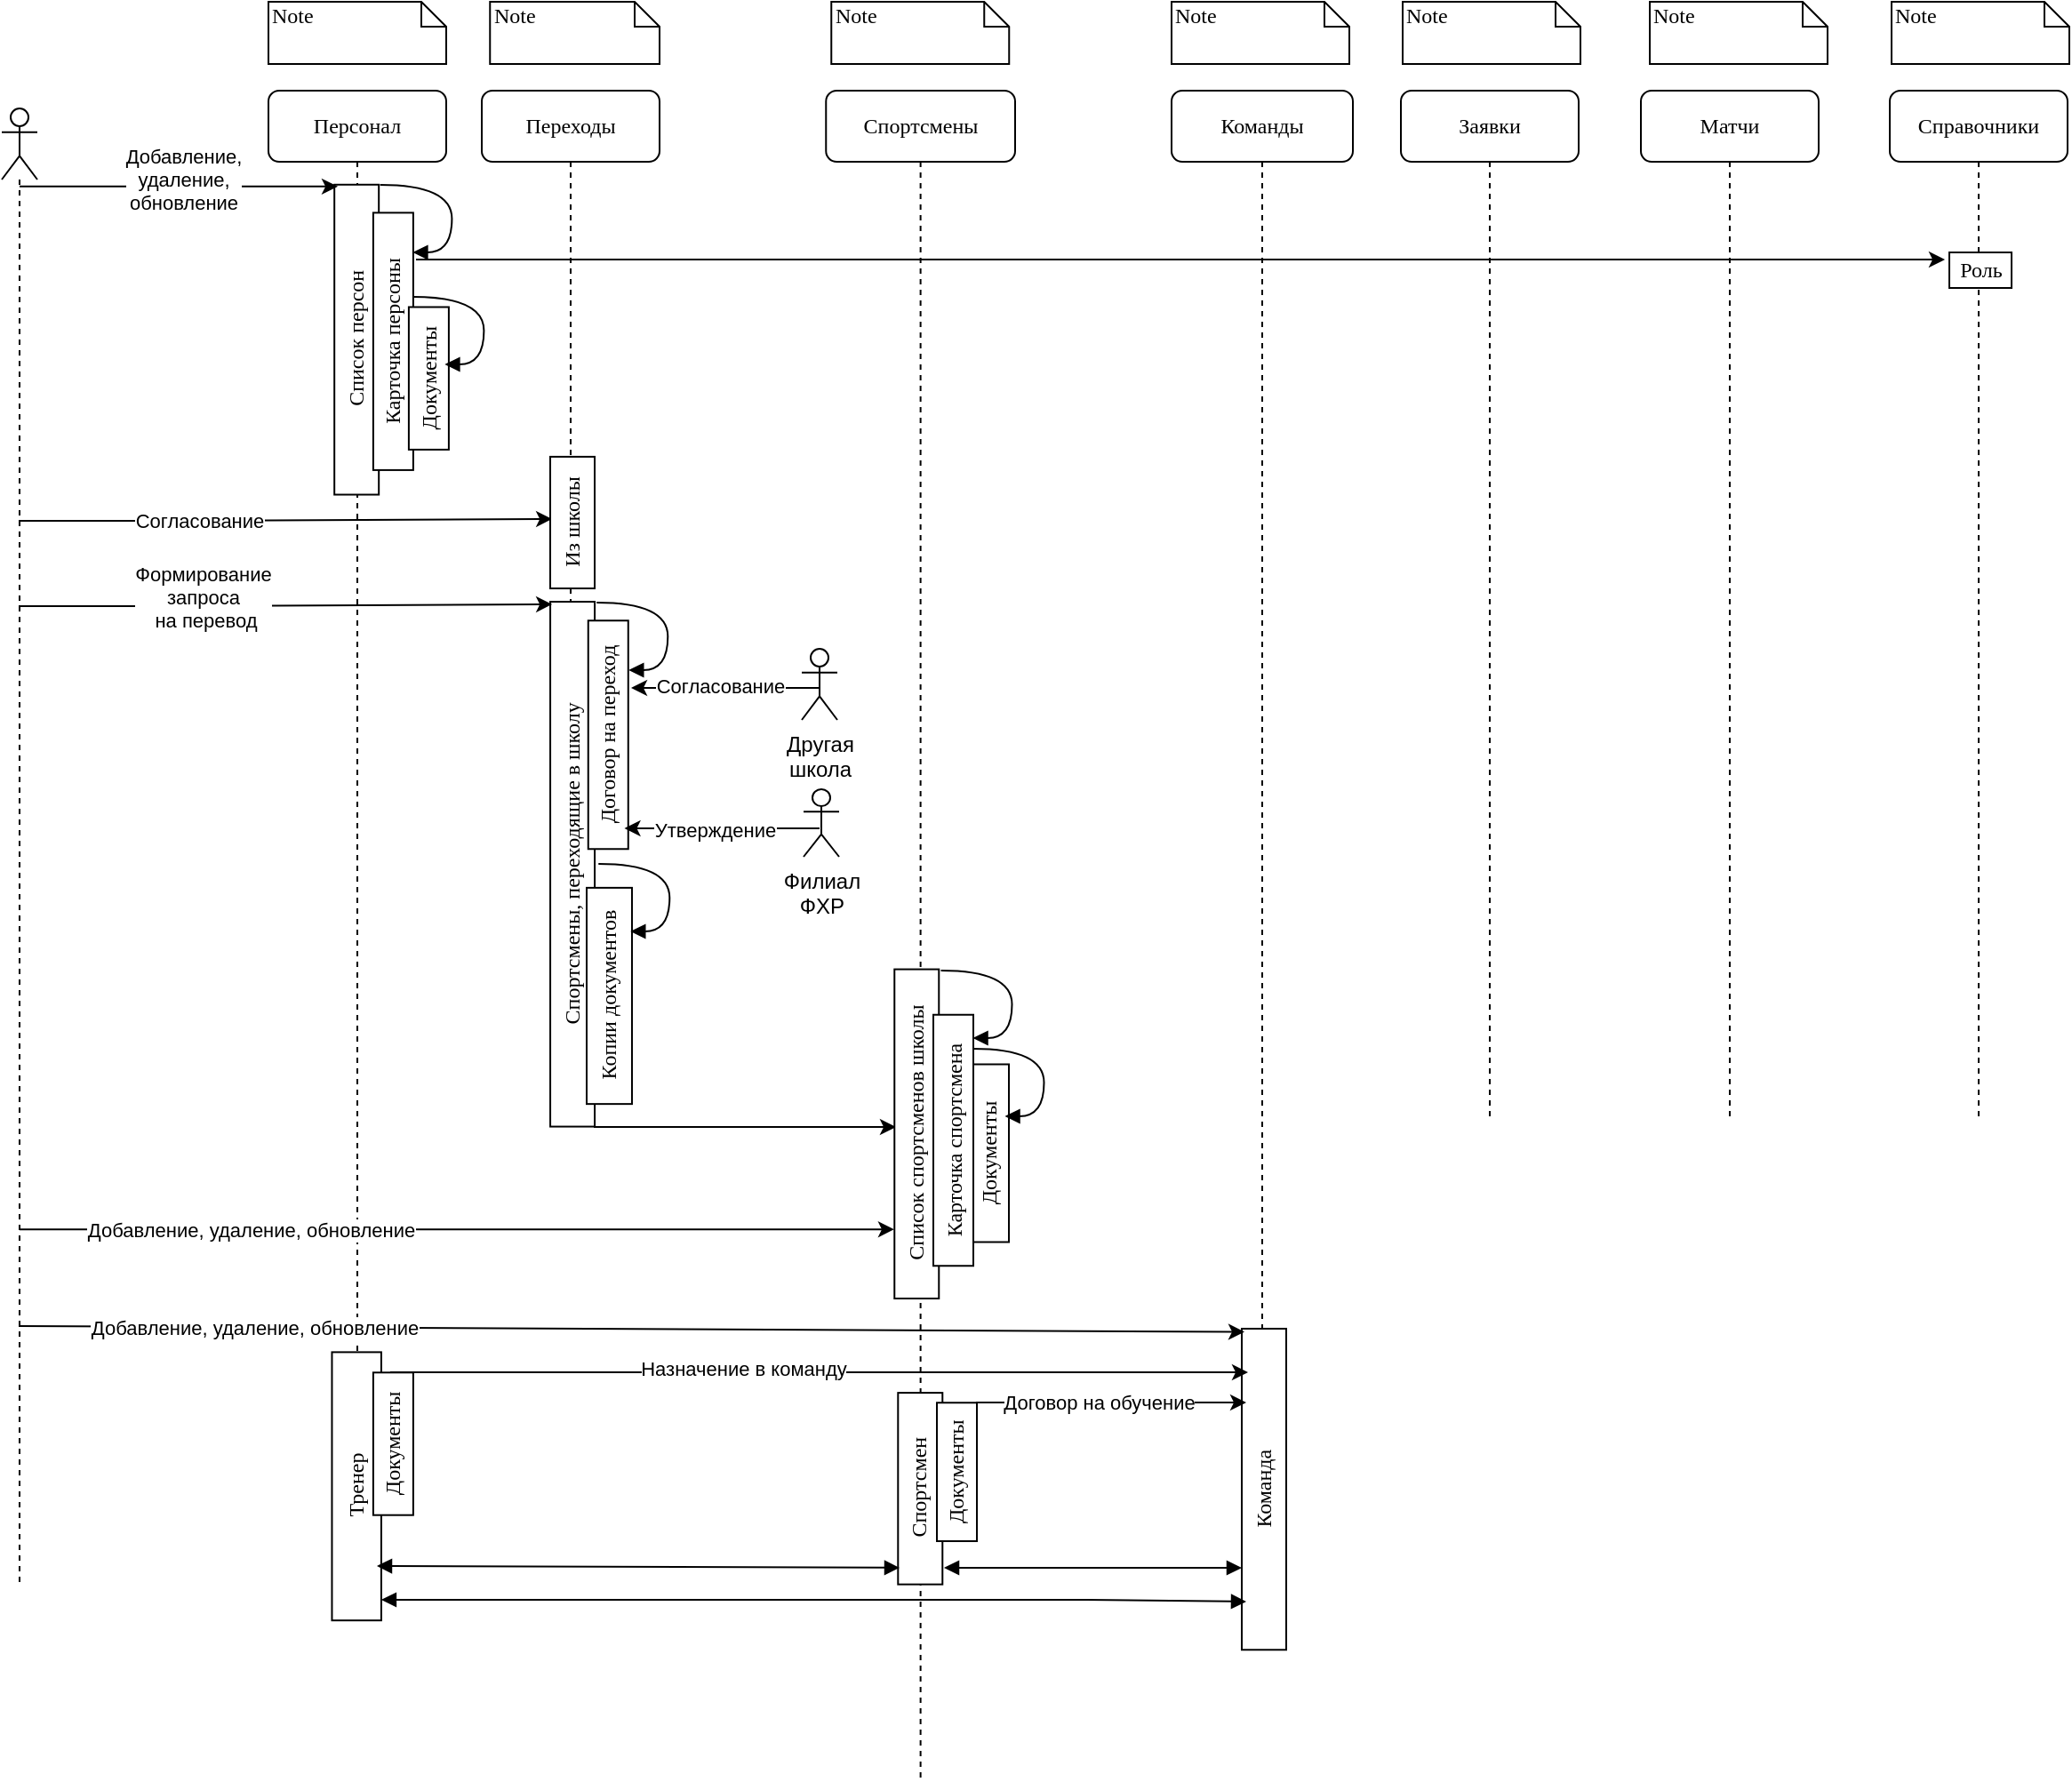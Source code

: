 <mxfile version="22.0.1" type="github">
  <diagram name="Page-1" id="13e1069c-82ec-6db2-03f1-153e76fe0fe0">
    <mxGraphModel dx="2134" dy="734" grid="1" gridSize="10" guides="1" tooltips="1" connect="1" arrows="1" fold="1" page="1" pageScale="1" pageWidth="1100" pageHeight="850" background="none" math="0" shadow="0">
      <root>
        <mxCell id="0" />
        <mxCell id="1" parent="0" />
        <mxCell id="7baba1c4bc27f4b0-4" value="Команды" style="shape=umlLifeline;perimeter=lifelinePerimeter;whiteSpace=wrap;html=1;container=1;collapsible=0;recursiveResize=0;outlineConnect=0;rounded=1;shadow=0;comic=0;labelBackgroundColor=none;strokeWidth=1;fontFamily=Verdana;fontSize=12;align=center;" parent="1" vertex="1">
          <mxGeometry x="608" y="80" width="102" height="860" as="geometry" />
        </mxCell>
        <mxCell id="7baba1c4bc27f4b0-22" value="Команда" style="html=1;points=[];perimeter=orthogonalPerimeter;rounded=0;shadow=0;comic=0;labelBackgroundColor=none;strokeWidth=1;fontFamily=Verdana;fontSize=12;align=center;direction=north;rotation=-90;" parent="7baba1c4bc27f4b0-4" vertex="1">
          <mxGeometry x="-38.32" y="774.31" width="180.65" height="25" as="geometry" />
        </mxCell>
        <mxCell id="7baba1c4bc27f4b0-5" value="Матчи" style="shape=umlLifeline;perimeter=lifelinePerimeter;whiteSpace=wrap;html=1;container=1;collapsible=0;recursiveResize=0;outlineConnect=0;rounded=1;shadow=0;comic=0;labelBackgroundColor=none;strokeWidth=1;fontFamily=Verdana;fontSize=12;align=center;" parent="1" vertex="1">
          <mxGeometry x="872" y="80" width="100" height="580" as="geometry" />
        </mxCell>
        <mxCell id="7baba1c4bc27f4b0-6" value="Справочники" style="shape=umlLifeline;perimeter=lifelinePerimeter;whiteSpace=wrap;html=1;container=1;collapsible=0;recursiveResize=0;outlineConnect=0;rounded=1;shadow=0;comic=0;labelBackgroundColor=none;strokeWidth=1;fontFamily=Verdana;fontSize=12;align=center;" parent="1" vertex="1">
          <mxGeometry x="1012" y="80" width="100" height="580" as="geometry" />
        </mxCell>
        <mxCell id="9SHDzmh_qrSMF86yC2MF-11" value="Роль" style="html=1;points=[];perimeter=orthogonalPerimeter;rounded=0;shadow=0;comic=0;labelBackgroundColor=none;strokeWidth=1;fontFamily=Verdana;fontSize=12;align=center;" vertex="1" parent="7baba1c4bc27f4b0-6">
          <mxGeometry x="33.5" y="91" width="35" height="20" as="geometry" />
        </mxCell>
        <mxCell id="7baba1c4bc27f4b0-8" value="Персонал" style="shape=umlLifeline;perimeter=lifelinePerimeter;whiteSpace=wrap;html=1;container=1;collapsible=0;recursiveResize=0;outlineConnect=0;rounded=1;shadow=0;comic=0;labelBackgroundColor=none;strokeWidth=1;fontFamily=Verdana;fontSize=12;align=center;" parent="1" vertex="1">
          <mxGeometry x="100" y="80" width="100" height="846.57" as="geometry" />
        </mxCell>
        <mxCell id="9SHDzmh_qrSMF86yC2MF-28" value="&lt;div style=&quot;direction: ltr;&quot;&gt;&lt;span style=&quot;background-color: initial;&quot;&gt;Список персон&lt;/span&gt;&lt;/div&gt;" style="html=1;points=[];perimeter=orthogonalPerimeter;rounded=0;shadow=0;comic=0;labelBackgroundColor=none;strokeWidth=1;fontFamily=Verdana;fontSize=12;align=center;direction=west;rotation=-90;" vertex="1" parent="7baba1c4bc27f4b0-8">
          <mxGeometry x="-37.6" y="127.58" width="174.38" height="25" as="geometry" />
        </mxCell>
        <mxCell id="9SHDzmh_qrSMF86yC2MF-29" value="&lt;div style=&quot;direction: ltr;&quot;&gt;&lt;span style=&quot;background-color: initial;&quot;&gt;Карточка персоны&lt;/span&gt;&lt;/div&gt;" style="html=1;points=[];perimeter=orthogonalPerimeter;rounded=0;shadow=0;comic=0;labelBackgroundColor=none;strokeWidth=1;fontFamily=Verdana;fontSize=12;align=center;direction=west;rotation=-90;" vertex="1" parent="7baba1c4bc27f4b0-8">
          <mxGeometry x="-2.19" y="129.82" width="144.76" height="22.5" as="geometry" />
        </mxCell>
        <mxCell id="9SHDzmh_qrSMF86yC2MF-30" value="&lt;div style=&quot;direction: ltr;&quot;&gt;&lt;span style=&quot;background-color: initial;&quot;&gt;Документы&lt;/span&gt;&lt;/div&gt;" style="html=1;points=[];perimeter=orthogonalPerimeter;rounded=0;shadow=0;comic=0;labelBackgroundColor=none;strokeWidth=1;fontFamily=Verdana;fontSize=12;align=center;direction=west;rotation=-90;" vertex="1" parent="7baba1c4bc27f4b0-8">
          <mxGeometry x="50.1" y="150.6" width="80.2" height="22.5" as="geometry" />
        </mxCell>
        <mxCell id="9SHDzmh_qrSMF86yC2MF-31" value="" style="html=1;verticalAlign=bottom;endArrow=block;labelBackgroundColor=none;fontFamily=Verdana;fontSize=12;elbow=vertical;edgeStyle=orthogonalEdgeStyle;curved=1;" edge="1" parent="7baba1c4bc27f4b0-8">
          <mxGeometry relative="1" as="geometry">
            <mxPoint x="62.82" y="53" as="sourcePoint" />
            <mxPoint x="81.2" y="91" as="targetPoint" />
            <Array as="points">
              <mxPoint x="103.2" y="53" />
              <mxPoint x="103.2" y="91" />
            </Array>
          </mxGeometry>
        </mxCell>
        <mxCell id="9SHDzmh_qrSMF86yC2MF-32" value="" style="html=1;verticalAlign=bottom;endArrow=block;labelBackgroundColor=none;fontFamily=Verdana;fontSize=12;elbow=vertical;edgeStyle=orthogonalEdgeStyle;curved=1;" edge="1" parent="7baba1c4bc27f4b0-8">
          <mxGeometry relative="1" as="geometry">
            <mxPoint x="81.2" y="116" as="sourcePoint" />
            <mxPoint x="99.2" y="154" as="targetPoint" />
            <Array as="points">
              <mxPoint x="121.2" y="116" />
              <mxPoint x="121.2" y="154" />
            </Array>
          </mxGeometry>
        </mxCell>
        <mxCell id="9SHDzmh_qrSMF86yC2MF-8" value="" style="endArrow=classic;html=1;rounded=0;entryX=0.258;entryY=1.18;entryDx=0;entryDy=0;entryPerimeter=0;" edge="1" parent="7baba1c4bc27f4b0-8">
          <mxGeometry width="50" height="50" relative="1" as="geometry">
            <mxPoint x="-140.5" y="242" as="sourcePoint" />
            <mxPoint x="159.58" y="240.974" as="targetPoint" />
            <Array as="points">
              <mxPoint x="-54.43" y="242" />
            </Array>
          </mxGeometry>
        </mxCell>
        <mxCell id="9SHDzmh_qrSMF86yC2MF-9" value="Согласование" style="edgeLabel;html=1;align=center;verticalAlign=middle;resizable=0;points=[];" vertex="1" connectable="0" parent="9SHDzmh_qrSMF86yC2MF-8">
          <mxGeometry x="-0.572" y="1" relative="1" as="geometry">
            <mxPoint x="37" y="1" as="offset" />
          </mxGeometry>
        </mxCell>
        <mxCell id="7baba1c4bc27f4b0-37" value="Тренер" style="html=1;points=[];perimeter=orthogonalPerimeter;rounded=0;shadow=0;comic=0;labelBackgroundColor=none;strokeWidth=1;fontFamily=Verdana;fontSize=12;align=center;rotation=-90;" parent="7baba1c4bc27f4b0-8" vertex="1">
          <mxGeometry x="-25.86" y="771.28" width="150.91" height="27.73" as="geometry" />
        </mxCell>
        <mxCell id="7baba1c4bc27f4b0-40" value="Note" style="shape=note;whiteSpace=wrap;html=1;size=14;verticalAlign=top;align=left;spacingTop=-6;rounded=0;shadow=0;comic=0;labelBackgroundColor=none;strokeWidth=1;fontFamily=Verdana;fontSize=12" parent="1" vertex="1">
          <mxGeometry x="100" y="30" width="100" height="35" as="geometry" />
        </mxCell>
        <mxCell id="7baba1c4bc27f4b0-43" value="Note" style="shape=note;whiteSpace=wrap;html=1;size=14;verticalAlign=top;align=left;spacingTop=-6;rounded=0;shadow=0;comic=0;labelBackgroundColor=none;strokeWidth=1;fontFamily=Verdana;fontSize=12" parent="1" vertex="1">
          <mxGeometry x="608" y="30" width="100" height="35" as="geometry" />
        </mxCell>
        <mxCell id="7baba1c4bc27f4b0-44" value="Note" style="shape=note;whiteSpace=wrap;html=1;size=14;verticalAlign=top;align=left;spacingTop=-6;rounded=0;shadow=0;comic=0;labelBackgroundColor=none;strokeWidth=1;fontFamily=Verdana;fontSize=12" parent="1" vertex="1">
          <mxGeometry x="877" y="30" width="100" height="35" as="geometry" />
        </mxCell>
        <mxCell id="7baba1c4bc27f4b0-45" value="Note" style="shape=note;whiteSpace=wrap;html=1;size=14;verticalAlign=top;align=left;spacingTop=-6;rounded=0;shadow=0;comic=0;labelBackgroundColor=none;strokeWidth=1;fontFamily=Verdana;fontSize=12" parent="1" vertex="1">
          <mxGeometry x="1013" y="30" width="100" height="35" as="geometry" />
        </mxCell>
        <mxCell id="9SHDzmh_qrSMF86yC2MF-10" value="" style="endArrow=classic;html=1;rounded=0;entryX=-0.071;entryY=0.2;entryDx=0;entryDy=0;entryPerimeter=0;" edge="1" parent="1" target="9SHDzmh_qrSMF86yC2MF-11">
          <mxGeometry width="50" height="50" relative="1" as="geometry">
            <mxPoint x="183" y="175" as="sourcePoint" />
            <mxPoint x="843" y="175" as="targetPoint" />
            <Array as="points">
              <mxPoint x="377" y="175" />
            </Array>
          </mxGeometry>
        </mxCell>
        <mxCell id="9SHDzmh_qrSMF86yC2MF-5" value="" style="endArrow=classic;html=1;rounded=0;entryX=0.006;entryY=0.923;entryDx=0;entryDy=0;entryPerimeter=0;" edge="1" parent="1" source="9SHDzmh_qrSMF86yC2MF-56" target="9SHDzmh_qrSMF86yC2MF-28">
          <mxGeometry width="50" height="50" relative="1" as="geometry">
            <mxPoint x="-160" y="280" as="sourcePoint" />
            <mxPoint x="130" y="134.71" as="targetPoint" />
          </mxGeometry>
        </mxCell>
        <mxCell id="9SHDzmh_qrSMF86yC2MF-6" value="Добавление,&lt;br&gt;удаление,&lt;br&gt;обновление" style="edgeLabel;html=1;align=center;verticalAlign=middle;resizable=0;points=[];" vertex="1" connectable="0" parent="9SHDzmh_qrSMF86yC2MF-5">
          <mxGeometry x="-0.572" y="1" relative="1" as="geometry">
            <mxPoint x="53" y="-3" as="offset" />
          </mxGeometry>
        </mxCell>
        <mxCell id="9SHDzmh_qrSMF86yC2MF-44" value="Note" style="shape=note;whiteSpace=wrap;html=1;size=14;verticalAlign=top;align=left;spacingTop=-6;rounded=0;shadow=0;comic=0;labelBackgroundColor=none;strokeWidth=1;fontFamily=Verdana;fontSize=12" vertex="1" parent="1">
          <mxGeometry x="416.63" y="30" width="100" height="35" as="geometry" />
        </mxCell>
        <mxCell id="7baba1c4bc27f4b0-2" value="Переходы" style="shape=umlLifeline;perimeter=lifelinePerimeter;whiteSpace=wrap;html=1;container=1;collapsible=0;recursiveResize=0;outlineConnect=0;rounded=1;shadow=0;comic=0;labelBackgroundColor=none;strokeWidth=1;fontFamily=Verdana;fontSize=12;align=center;" parent="1" vertex="1">
          <mxGeometry x="220" y="80" width="100" height="580" as="geometry" />
        </mxCell>
        <mxCell id="7baba1c4bc27f4b0-10" value="&lt;div style=&quot;direction: ltr;&quot;&gt;&lt;span style=&quot;background-color: initial;&quot;&gt;Спортсмены, переходящие в школу&lt;/span&gt;&lt;/div&gt;" style="html=1;points=[];perimeter=orthogonalPerimeter;rounded=0;shadow=0;comic=0;labelBackgroundColor=none;strokeWidth=1;fontFamily=Verdana;fontSize=12;align=center;direction=west;rotation=-90;" parent="7baba1c4bc27f4b0-2" vertex="1">
          <mxGeometry x="-96.6" y="422.66" width="295.26" height="25" as="geometry" />
        </mxCell>
        <mxCell id="9SHDzmh_qrSMF86yC2MF-18" value="&lt;div style=&quot;direction: ltr;&quot;&gt;&lt;span style=&quot;background-color: initial;&quot;&gt;Договор на переход&lt;/span&gt;&lt;/div&gt;" style="html=1;points=[];perimeter=orthogonalPerimeter;rounded=0;shadow=0;comic=0;labelBackgroundColor=none;strokeWidth=1;fontFamily=Verdana;fontSize=12;align=center;direction=west;rotation=-90;" vertex="1" parent="7baba1c4bc27f4b0-2">
          <mxGeometry x="6.88" y="351.13" width="128.5" height="22.5" as="geometry" />
        </mxCell>
        <mxCell id="9SHDzmh_qrSMF86yC2MF-48" value="&lt;div style=&quot;direction: ltr;&quot;&gt;&lt;span style=&quot;background-color: initial;&quot;&gt;Из школы&lt;/span&gt;&lt;/div&gt;" style="html=1;points=[];perimeter=orthogonalPerimeter;rounded=0;shadow=0;comic=0;labelBackgroundColor=none;strokeWidth=1;fontFamily=Verdana;fontSize=12;align=center;direction=west;rotation=-90;" vertex="1" parent="7baba1c4bc27f4b0-2">
          <mxGeometry x="13.97" y="230.49" width="74.07" height="25" as="geometry" />
        </mxCell>
        <mxCell id="9SHDzmh_qrSMF86yC2MF-20" value="&lt;div style=&quot;direction: ltr;&quot;&gt;&lt;span style=&quot;background-color: initial;&quot;&gt;Копии&amp;nbsp;&lt;/span&gt;&lt;span style=&quot;background-color: initial;&quot;&gt;документов&lt;/span&gt;&lt;/div&gt;" style="html=1;points=[];perimeter=orthogonalPerimeter;rounded=0;shadow=0;comic=0;labelBackgroundColor=none;strokeWidth=1;fontFamily=Verdana;fontSize=12;align=center;direction=west;rotation=-90;" vertex="1" parent="7baba1c4bc27f4b0-2">
          <mxGeometry x="10.93" y="496.51" width="121.63" height="25.49" as="geometry" />
        </mxCell>
        <mxCell id="7baba1c4bc27f4b0-41" value="Note" style="shape=note;whiteSpace=wrap;html=1;size=14;verticalAlign=top;align=left;spacingTop=-6;rounded=0;shadow=0;comic=0;labelBackgroundColor=none;strokeWidth=1;fontFamily=Verdana;fontSize=12" parent="1" vertex="1">
          <mxGeometry x="224.63" y="30" width="95.37" height="35" as="geometry" />
        </mxCell>
        <mxCell id="9SHDzmh_qrSMF86yC2MF-26" value="" style="html=1;verticalAlign=bottom;endArrow=block;labelBackgroundColor=none;fontFamily=Verdana;fontSize=12;elbow=vertical;edgeStyle=orthogonalEdgeStyle;curved=1;" edge="1" parent="1">
          <mxGeometry relative="1" as="geometry">
            <mxPoint x="284.63" y="368" as="sourcePoint" />
            <mxPoint x="302.63" y="406" as="targetPoint" />
            <Array as="points">
              <mxPoint x="324.63" y="368" />
              <mxPoint x="324.63" y="406" />
            </Array>
          </mxGeometry>
        </mxCell>
        <mxCell id="9SHDzmh_qrSMF86yC2MF-27" value="" style="html=1;verticalAlign=bottom;endArrow=block;labelBackgroundColor=none;fontFamily=Verdana;fontSize=12;elbow=vertical;edgeStyle=orthogonalEdgeStyle;curved=1;" edge="1" parent="1">
          <mxGeometry relative="1" as="geometry">
            <mxPoint x="285.63" y="515" as="sourcePoint" />
            <mxPoint x="303.63" y="553" as="targetPoint" />
            <Array as="points">
              <mxPoint x="325.63" y="515" />
              <mxPoint x="325.63" y="553" />
            </Array>
          </mxGeometry>
        </mxCell>
        <mxCell id="9SHDzmh_qrSMF86yC2MF-56" value="" style="shape=umlLifeline;perimeter=lifelinePerimeter;whiteSpace=wrap;html=1;container=1;dropTarget=0;collapsible=0;recursiveResize=0;outlineConnect=0;portConstraint=eastwest;newEdgeStyle={&quot;curved&quot;:0,&quot;rounded&quot;:0};participant=umlActor;" vertex="1" parent="1">
          <mxGeometry x="-50" y="90" width="20" height="830" as="geometry" />
        </mxCell>
        <mxCell id="9SHDzmh_qrSMF86yC2MF-53" value="" style="endArrow=classic;html=1;rounded=0;entryX=0.258;entryY=1.18;entryDx=0;entryDy=0;entryPerimeter=0;" edge="1" parent="1">
          <mxGeometry width="50" height="50" relative="1" as="geometry">
            <mxPoint x="-40.5" y="370" as="sourcePoint" />
            <mxPoint x="259.58" y="368.974" as="targetPoint" />
            <Array as="points">
              <mxPoint x="45.57" y="370" />
            </Array>
          </mxGeometry>
        </mxCell>
        <mxCell id="9SHDzmh_qrSMF86yC2MF-54" value="Формирование&lt;br&gt;запроса&lt;br&gt;&amp;nbsp;на перевод" style="edgeLabel;html=1;align=center;verticalAlign=middle;resizable=0;points=[];" vertex="1" connectable="0" parent="9SHDzmh_qrSMF86yC2MF-53">
          <mxGeometry x="-0.572" y="1" relative="1" as="geometry">
            <mxPoint x="39" y="-4" as="offset" />
          </mxGeometry>
        </mxCell>
        <mxCell id="9SHDzmh_qrSMF86yC2MF-57" style="edgeStyle=orthogonalEdgeStyle;rounded=0;orthogonalLoop=1;jettySize=auto;html=1;exitX=0.5;exitY=0.5;exitDx=0;exitDy=0;exitPerimeter=0;" edge="1" parent="1" source="9SHDzmh_qrSMF86yC2MF-2">
          <mxGeometry relative="1" as="geometry">
            <mxPoint x="410" y="400" as="sourcePoint" />
            <mxPoint x="304" y="416" as="targetPoint" />
            <Array as="points">
              <mxPoint x="410" y="416" />
            </Array>
          </mxGeometry>
        </mxCell>
        <mxCell id="9SHDzmh_qrSMF86yC2MF-62" value="Согласование" style="edgeLabel;html=1;align=center;verticalAlign=middle;resizable=0;points=[];" vertex="1" connectable="0" parent="9SHDzmh_qrSMF86yC2MF-57">
          <mxGeometry x="0.189" relative="1" as="geometry">
            <mxPoint x="6" y="-1" as="offset" />
          </mxGeometry>
        </mxCell>
        <mxCell id="9SHDzmh_qrSMF86yC2MF-63" value="" style="edgeStyle=orthogonalEdgeStyle;rounded=0;orthogonalLoop=1;jettySize=auto;html=1;" edge="1" parent="1">
          <mxGeometry relative="1" as="geometry">
            <mxPoint x="410" y="495" as="sourcePoint" />
            <mxPoint x="300.245" y="495" as="targetPoint" />
            <Array as="points">
              <mxPoint x="339" y="495" />
              <mxPoint x="339" y="495" />
            </Array>
          </mxGeometry>
        </mxCell>
        <mxCell id="9SHDzmh_qrSMF86yC2MF-64" value="Утверждение" style="edgeLabel;html=1;align=center;verticalAlign=middle;resizable=0;points=[];" vertex="1" connectable="0" parent="9SHDzmh_qrSMF86yC2MF-63">
          <mxGeometry x="0.075" y="1" relative="1" as="geometry">
            <mxPoint as="offset" />
          </mxGeometry>
        </mxCell>
        <mxCell id="9SHDzmh_qrSMF86yC2MF-66" value="" style="endArrow=classic;html=1;rounded=0;entryX=0.79;entryY=1.006;entryDx=0;entryDy=0;entryPerimeter=0;" edge="1" parent="1" source="9SHDzmh_qrSMF86yC2MF-56" target="9SHDzmh_qrSMF86yC2MF-40">
          <mxGeometry width="50" height="50" relative="1" as="geometry">
            <mxPoint x="-40.5" y="816" as="sourcePoint" />
            <mxPoint x="460" y="816" as="targetPoint" />
          </mxGeometry>
        </mxCell>
        <mxCell id="9SHDzmh_qrSMF86yC2MF-68" value="Добавление, удаление, обновление" style="edgeLabel;html=1;align=center;verticalAlign=middle;resizable=0;points=[];" vertex="1" connectable="0" parent="9SHDzmh_qrSMF86yC2MF-66">
          <mxGeometry x="-0.474" relative="1" as="geometry">
            <mxPoint as="offset" />
          </mxGeometry>
        </mxCell>
        <mxCell id="9SHDzmh_qrSMF86yC2MF-70" value="" style="endArrow=classic;html=1;rounded=0;entryX=0.565;entryY=0.686;entryDx=0;entryDy=0;entryPerimeter=0;" edge="1" parent="1">
          <mxGeometry width="50" height="50" relative="1" as="geometry">
            <mxPoint x="283" y="663" as="sourcePoint" />
            <mxPoint x="452.99" y="663.046" as="targetPoint" />
          </mxGeometry>
        </mxCell>
        <mxCell id="9SHDzmh_qrSMF86yC2MF-71" value="Заявки" style="shape=umlLifeline;perimeter=lifelinePerimeter;whiteSpace=wrap;html=1;container=1;collapsible=0;recursiveResize=0;outlineConnect=0;rounded=1;shadow=0;comic=0;labelBackgroundColor=none;strokeWidth=1;fontFamily=Verdana;fontSize=12;align=center;" vertex="1" parent="1">
          <mxGeometry x="737" y="80" width="100" height="580" as="geometry" />
        </mxCell>
        <mxCell id="9SHDzmh_qrSMF86yC2MF-72" value="Note" style="shape=note;whiteSpace=wrap;html=1;size=14;verticalAlign=top;align=left;spacingTop=-6;rounded=0;shadow=0;comic=0;labelBackgroundColor=none;strokeWidth=1;fontFamily=Verdana;fontSize=12" vertex="1" parent="1">
          <mxGeometry x="738" y="30" width="100" height="35" as="geometry" />
        </mxCell>
        <mxCell id="9SHDzmh_qrSMF86yC2MF-39" value="Спортсмены" style="shape=umlLifeline;perimeter=lifelinePerimeter;whiteSpace=wrap;html=1;container=0;collapsible=0;recursiveResize=0;outlineConnect=0;rounded=1;shadow=0;comic=0;labelBackgroundColor=none;strokeWidth=1;fontFamily=Verdana;fontSize=12;align=center;" vertex="1" parent="1">
          <mxGeometry x="413.63" y="80" width="106.37" height="950" as="geometry" />
        </mxCell>
        <mxCell id="9SHDzmh_qrSMF86yC2MF-45" value="&lt;div style=&quot;direction: ltr;&quot;&gt;&lt;span style=&quot;background-color: initial;&quot;&gt;Документы&lt;/span&gt;&lt;/div&gt;" style="html=1;points=[];perimeter=orthogonalPerimeter;rounded=0;shadow=0;comic=0;labelBackgroundColor=none;strokeWidth=1;fontFamily=Verdana;fontSize=12;align=center;direction=west;rotation=-90;" vertex="1" parent="1">
          <mxGeometry x="455.26" y="666.5" width="100" height="22.5" as="geometry" />
        </mxCell>
        <mxCell id="9SHDzmh_qrSMF86yC2MF-46" value="" style="html=1;verticalAlign=bottom;endArrow=block;labelBackgroundColor=none;fontFamily=Verdana;fontSize=12;elbow=vertical;edgeStyle=orthogonalEdgeStyle;curved=1;" edge="1" parent="1">
          <mxGeometry relative="1" as="geometry">
            <mxPoint x="478.26" y="575" as="sourcePoint" />
            <mxPoint x="496.26" y="613" as="targetPoint" />
            <Array as="points">
              <mxPoint x="518.26" y="575" />
              <mxPoint x="518.26" y="613" />
            </Array>
          </mxGeometry>
        </mxCell>
        <mxCell id="9SHDzmh_qrSMF86yC2MF-47" value="" style="html=1;verticalAlign=bottom;endArrow=block;labelBackgroundColor=none;fontFamily=Verdana;fontSize=12;elbow=vertical;edgeStyle=orthogonalEdgeStyle;curved=1;" edge="1" parent="1">
          <mxGeometry relative="1" as="geometry">
            <mxPoint x="496.26" y="619" as="sourcePoint" />
            <mxPoint x="514.26" y="657" as="targetPoint" />
            <Array as="points">
              <mxPoint x="536.26" y="619" />
              <mxPoint x="536.26" y="657" />
            </Array>
          </mxGeometry>
        </mxCell>
        <mxCell id="9SHDzmh_qrSMF86yC2MF-3" value="Филиал&lt;br&gt;ФХР" style="shape=umlActor;verticalLabelPosition=bottom;verticalAlign=top;html=1;outlineConnect=0;" vertex="1" parent="1">
          <mxGeometry x="401" y="473" width="20" height="38" as="geometry" />
        </mxCell>
        <mxCell id="9SHDzmh_qrSMF86yC2MF-2" value="Другая&lt;br&gt;школа" style="shape=umlActor;verticalLabelPosition=bottom;verticalAlign=top;html=1;outlineConnect=0;" vertex="1" parent="1">
          <mxGeometry x="400" y="394" width="20" height="40" as="geometry" />
        </mxCell>
        <mxCell id="9SHDzmh_qrSMF86yC2MF-40" value="&lt;div style=&quot;direction: ltr;&quot;&gt;&lt;span style=&quot;background-color: initial;&quot;&gt;Список спортсменов школы&lt;/span&gt;&lt;/div&gt;" style="html=1;points=[];perimeter=orthogonalPerimeter;rounded=0;shadow=0;comic=0;labelBackgroundColor=none;strokeWidth=1;fontFamily=Verdana;fontSize=12;align=center;direction=west;rotation=-90;" vertex="1" parent="1">
          <mxGeometry x="372.03" y="654.4" width="185.21" height="25" as="geometry" />
        </mxCell>
        <mxCell id="9SHDzmh_qrSMF86yC2MF-43" value="&lt;div style=&quot;direction: ltr;&quot;&gt;&lt;span style=&quot;background-color: initial;&quot;&gt;Карточка спортсмена&lt;/span&gt;&lt;/div&gt;" style="html=1;points=[];perimeter=orthogonalPerimeter;rounded=0;shadow=0;comic=0;labelBackgroundColor=none;strokeWidth=1;fontFamily=Verdana;fontSize=12;align=center;direction=west;rotation=-90;" vertex="1" parent="1">
          <mxGeometry x="414.63" y="659.25" width="141.25" height="22.5" as="geometry" />
        </mxCell>
        <mxCell id="9SHDzmh_qrSMF86yC2MF-74" value="" style="endArrow=classic;html=1;rounded=0;entryX=1.14;entryY=0.038;entryDx=0;entryDy=0;entryPerimeter=0;" edge="1" parent="1">
          <mxGeometry width="50" height="50" relative="1" as="geometry">
            <mxPoint x="168.46" y="801.0" as="sourcePoint" />
            <mxPoint x="651.005" y="801.014" as="targetPoint" />
          </mxGeometry>
        </mxCell>
        <mxCell id="9SHDzmh_qrSMF86yC2MF-84" value="Назначение в команду" style="edgeLabel;html=1;align=center;verticalAlign=middle;resizable=0;points=[];" vertex="1" connectable="0" parent="9SHDzmh_qrSMF86yC2MF-74">
          <mxGeometry x="-0.177" y="2" relative="1" as="geometry">
            <mxPoint as="offset" />
          </mxGeometry>
        </mxCell>
        <mxCell id="9SHDzmh_qrSMF86yC2MF-80" value="&lt;div style=&quot;direction: ltr;&quot;&gt;&lt;span style=&quot;background-color: initial;&quot;&gt;Документы&lt;/span&gt;&lt;/div&gt;" style="html=1;points=[];perimeter=orthogonalPerimeter;rounded=0;shadow=0;comic=0;labelBackgroundColor=none;strokeWidth=1;fontFamily=Verdana;fontSize=12;align=center;direction=west;rotation=-90;" vertex="1" parent="1">
          <mxGeometry x="130.09" y="830" width="80.2" height="22.5" as="geometry" />
        </mxCell>
        <mxCell id="9SHDzmh_qrSMF86yC2MF-82" value="" style="endArrow=classic;html=1;rounded=0;entryX=0.94;entryY=0.99;entryDx=0;entryDy=0;entryPerimeter=0;" edge="1" parent="1" target="7baba1c4bc27f4b0-22">
          <mxGeometry width="50" height="50" relative="1" as="geometry">
            <mxPoint x="-40.5" y="775" as="sourcePoint" />
            <mxPoint x="658" y="775" as="targetPoint" />
          </mxGeometry>
        </mxCell>
        <mxCell id="9SHDzmh_qrSMF86yC2MF-83" value="Добавление, удаление, обновление" style="edgeLabel;html=1;align=center;verticalAlign=middle;resizable=0;points=[];" vertex="1" connectable="0" parent="9SHDzmh_qrSMF86yC2MF-82">
          <mxGeometry x="-0.497" y="1" relative="1" as="geometry">
            <mxPoint x="-41" y="1" as="offset" />
          </mxGeometry>
        </mxCell>
        <mxCell id="9SHDzmh_qrSMF86yC2MF-87" value="&lt;div style=&quot;direction: ltr;&quot;&gt;Спортсмен&lt;/div&gt;" style="html=1;points=[];perimeter=orthogonalPerimeter;rounded=0;shadow=0;comic=0;labelBackgroundColor=none;strokeWidth=1;fontFamily=Verdana;fontSize=12;align=center;direction=west;rotation=-90;" vertex="1" parent="1">
          <mxGeometry x="412.76" y="853.94" width="107.77" height="25" as="geometry" />
        </mxCell>
        <mxCell id="9SHDzmh_qrSMF86yC2MF-88" value="&lt;div style=&quot;direction: ltr;&quot;&gt;&lt;span style=&quot;background-color: initial;&quot;&gt;Документы&lt;/span&gt;&lt;/div&gt;" style="html=1;points=[];perimeter=orthogonalPerimeter;rounded=0;shadow=0;comic=0;labelBackgroundColor=none;strokeWidth=1;fontFamily=Verdana;fontSize=12;align=center;direction=west;rotation=-90;" vertex="1" parent="1">
          <mxGeometry x="448.32" y="845.82" width="77.88" height="22.5" as="geometry" />
        </mxCell>
        <mxCell id="9SHDzmh_qrSMF86yC2MF-89" value="" style="endArrow=classic;html=1;rounded=0;entryX=0.94;entryY=0.517;entryDx=0;entryDy=0;entryPerimeter=0;exitX=0.242;exitY=-0.2;exitDx=0;exitDy=0;exitPerimeter=0;" edge="1" parent="1">
          <mxGeometry width="50" height="50" relative="1" as="geometry">
            <mxPoint x="498.01" y="817.977" as="sourcePoint" />
            <mxPoint x="650.005" y="818.0" as="targetPoint" />
          </mxGeometry>
        </mxCell>
        <mxCell id="9SHDzmh_qrSMF86yC2MF-90" value="Договор на обучение" style="edgeLabel;html=1;align=center;verticalAlign=middle;resizable=0;points=[];" vertex="1" connectable="0" parent="9SHDzmh_qrSMF86yC2MF-89">
          <mxGeometry x="-0.092" y="-2" relative="1" as="geometry">
            <mxPoint y="-2" as="offset" />
          </mxGeometry>
        </mxCell>
        <mxCell id="9SHDzmh_qrSMF86yC2MF-91" value="" style="endArrow=block;startArrow=block;endFill=1;startFill=1;html=1;rounded=0;" edge="1" parent="1">
          <mxGeometry width="160" relative="1" as="geometry">
            <mxPoint x="480" y="911" as="sourcePoint" />
            <mxPoint x="647.5" y="911" as="targetPoint" />
          </mxGeometry>
        </mxCell>
        <mxCell id="9SHDzmh_qrSMF86yC2MF-93" value="" style="endArrow=block;startArrow=block;endFill=1;startFill=1;html=1;rounded=0;" edge="1" parent="1">
          <mxGeometry width="160" relative="1" as="geometry">
            <mxPoint x="163.46" y="929" as="sourcePoint" />
            <mxPoint x="650" y="930" as="targetPoint" />
            <Array as="points">
              <mxPoint x="560" y="929" />
            </Array>
          </mxGeometry>
        </mxCell>
        <mxCell id="9SHDzmh_qrSMF86yC2MF-94" value="" style="endArrow=block;startArrow=block;endFill=1;startFill=1;html=1;rounded=0;entryX=0.913;entryY=0.966;entryDx=0;entryDy=0;entryPerimeter=0;" edge="1" parent="1" target="9SHDzmh_qrSMF86yC2MF-87">
          <mxGeometry width="160" relative="1" as="geometry">
            <mxPoint x="161" y="910" as="sourcePoint" />
            <mxPoint x="450" y="910" as="targetPoint" />
          </mxGeometry>
        </mxCell>
      </root>
    </mxGraphModel>
  </diagram>
</mxfile>
